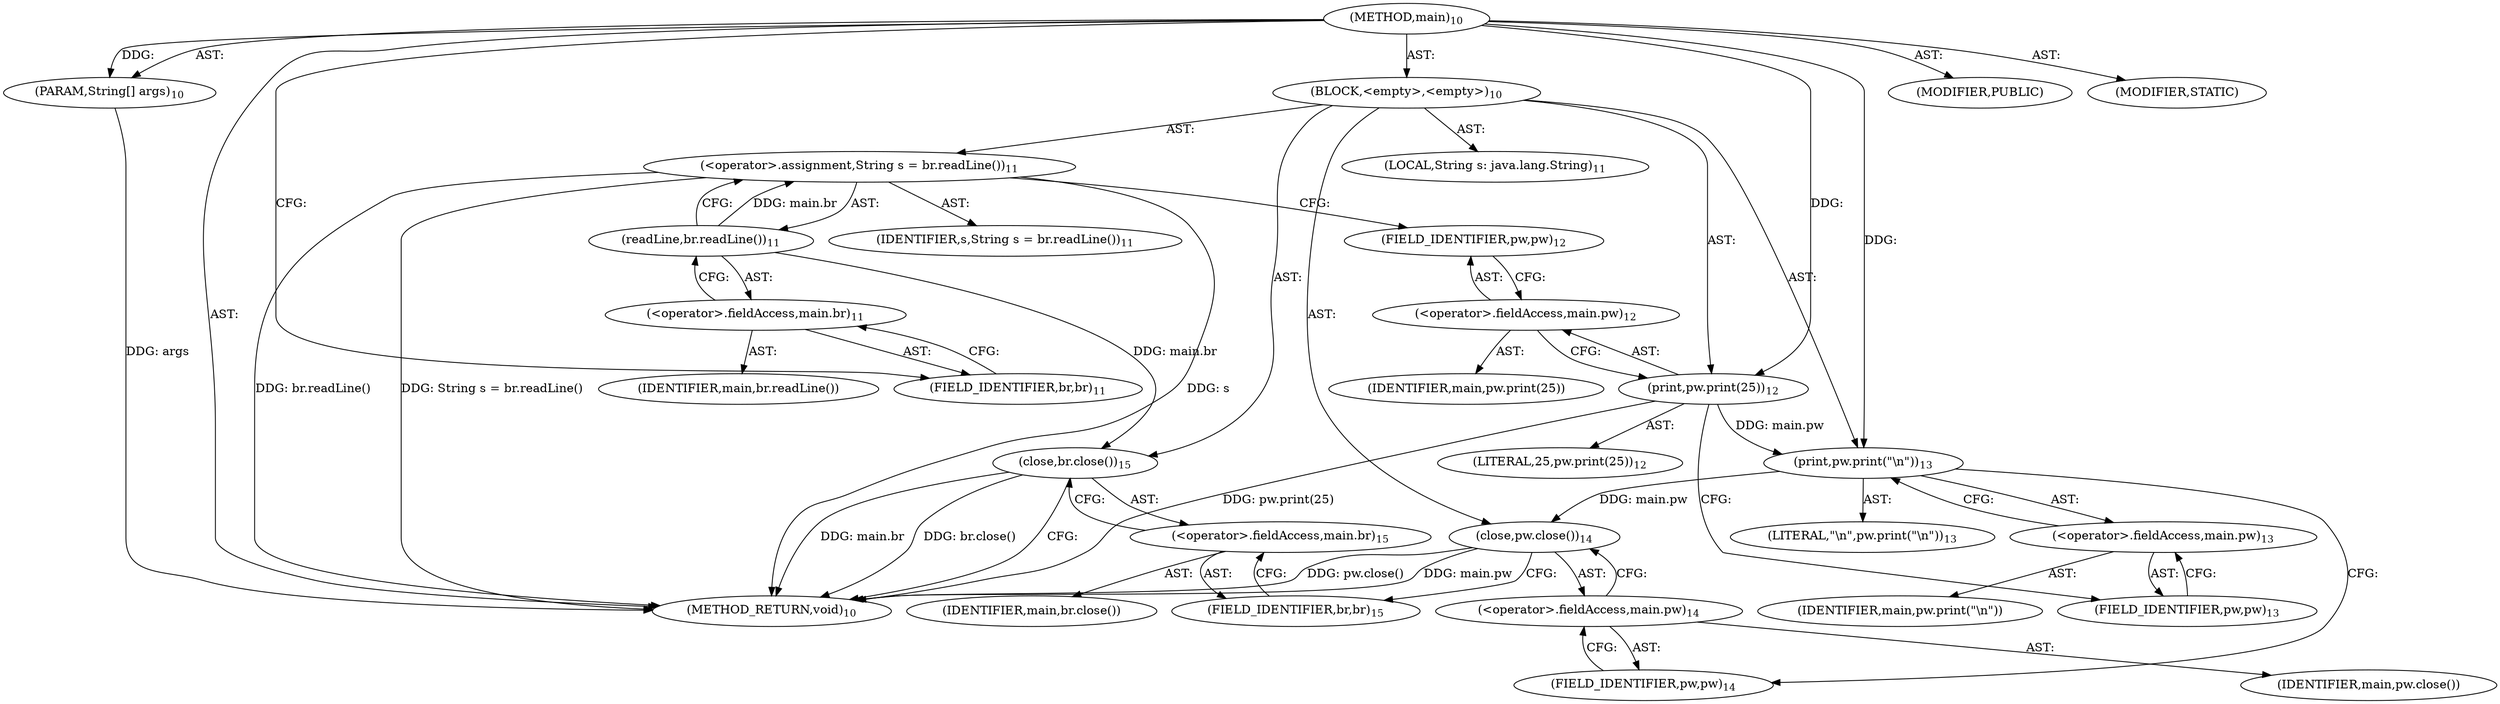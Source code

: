 digraph "main" {  
"25" [label = <(METHOD,main)<SUB>10</SUB>> ]
"26" [label = <(PARAM,String[] args)<SUB>10</SUB>> ]
"27" [label = <(BLOCK,&lt;empty&gt;,&lt;empty&gt;)<SUB>10</SUB>> ]
"28" [label = <(LOCAL,String s: java.lang.String)<SUB>11</SUB>> ]
"29" [label = <(&lt;operator&gt;.assignment,String s = br.readLine())<SUB>11</SUB>> ]
"30" [label = <(IDENTIFIER,s,String s = br.readLine())<SUB>11</SUB>> ]
"31" [label = <(readLine,br.readLine())<SUB>11</SUB>> ]
"32" [label = <(&lt;operator&gt;.fieldAccess,main.br)<SUB>11</SUB>> ]
"33" [label = <(IDENTIFIER,main,br.readLine())> ]
"34" [label = <(FIELD_IDENTIFIER,br,br)<SUB>11</SUB>> ]
"35" [label = <(print,pw.print(25))<SUB>12</SUB>> ]
"36" [label = <(&lt;operator&gt;.fieldAccess,main.pw)<SUB>12</SUB>> ]
"37" [label = <(IDENTIFIER,main,pw.print(25))> ]
"38" [label = <(FIELD_IDENTIFIER,pw,pw)<SUB>12</SUB>> ]
"39" [label = <(LITERAL,25,pw.print(25))<SUB>12</SUB>> ]
"40" [label = <(print,pw.print(&quot;\n&quot;))<SUB>13</SUB>> ]
"41" [label = <(&lt;operator&gt;.fieldAccess,main.pw)<SUB>13</SUB>> ]
"42" [label = <(IDENTIFIER,main,pw.print(&quot;\n&quot;))> ]
"43" [label = <(FIELD_IDENTIFIER,pw,pw)<SUB>13</SUB>> ]
"44" [label = <(LITERAL,&quot;\n&quot;,pw.print(&quot;\n&quot;))<SUB>13</SUB>> ]
"45" [label = <(close,pw.close())<SUB>14</SUB>> ]
"46" [label = <(&lt;operator&gt;.fieldAccess,main.pw)<SUB>14</SUB>> ]
"47" [label = <(IDENTIFIER,main,pw.close())> ]
"48" [label = <(FIELD_IDENTIFIER,pw,pw)<SUB>14</SUB>> ]
"49" [label = <(close,br.close())<SUB>15</SUB>> ]
"50" [label = <(&lt;operator&gt;.fieldAccess,main.br)<SUB>15</SUB>> ]
"51" [label = <(IDENTIFIER,main,br.close())> ]
"52" [label = <(FIELD_IDENTIFIER,br,br)<SUB>15</SUB>> ]
"53" [label = <(MODIFIER,PUBLIC)> ]
"54" [label = <(MODIFIER,STATIC)> ]
"55" [label = <(METHOD_RETURN,void)<SUB>10</SUB>> ]
  "25" -> "26"  [ label = "AST: "] 
  "25" -> "27"  [ label = "AST: "] 
  "25" -> "53"  [ label = "AST: "] 
  "25" -> "54"  [ label = "AST: "] 
  "25" -> "55"  [ label = "AST: "] 
  "27" -> "28"  [ label = "AST: "] 
  "27" -> "29"  [ label = "AST: "] 
  "27" -> "35"  [ label = "AST: "] 
  "27" -> "40"  [ label = "AST: "] 
  "27" -> "45"  [ label = "AST: "] 
  "27" -> "49"  [ label = "AST: "] 
  "29" -> "30"  [ label = "AST: "] 
  "29" -> "31"  [ label = "AST: "] 
  "31" -> "32"  [ label = "AST: "] 
  "32" -> "33"  [ label = "AST: "] 
  "32" -> "34"  [ label = "AST: "] 
  "35" -> "36"  [ label = "AST: "] 
  "35" -> "39"  [ label = "AST: "] 
  "36" -> "37"  [ label = "AST: "] 
  "36" -> "38"  [ label = "AST: "] 
  "40" -> "41"  [ label = "AST: "] 
  "40" -> "44"  [ label = "AST: "] 
  "41" -> "42"  [ label = "AST: "] 
  "41" -> "43"  [ label = "AST: "] 
  "45" -> "46"  [ label = "AST: "] 
  "46" -> "47"  [ label = "AST: "] 
  "46" -> "48"  [ label = "AST: "] 
  "49" -> "50"  [ label = "AST: "] 
  "50" -> "51"  [ label = "AST: "] 
  "50" -> "52"  [ label = "AST: "] 
  "29" -> "38"  [ label = "CFG: "] 
  "35" -> "43"  [ label = "CFG: "] 
  "40" -> "48"  [ label = "CFG: "] 
  "45" -> "52"  [ label = "CFG: "] 
  "49" -> "55"  [ label = "CFG: "] 
  "31" -> "29"  [ label = "CFG: "] 
  "36" -> "35"  [ label = "CFG: "] 
  "41" -> "40"  [ label = "CFG: "] 
  "46" -> "45"  [ label = "CFG: "] 
  "50" -> "49"  [ label = "CFG: "] 
  "32" -> "31"  [ label = "CFG: "] 
  "38" -> "36"  [ label = "CFG: "] 
  "43" -> "41"  [ label = "CFG: "] 
  "48" -> "46"  [ label = "CFG: "] 
  "52" -> "50"  [ label = "CFG: "] 
  "34" -> "32"  [ label = "CFG: "] 
  "25" -> "34"  [ label = "CFG: "] 
  "26" -> "55"  [ label = "DDG: args"] 
  "29" -> "55"  [ label = "DDG: s"] 
  "29" -> "55"  [ label = "DDG: br.readLine()"] 
  "29" -> "55"  [ label = "DDG: String s = br.readLine()"] 
  "35" -> "55"  [ label = "DDG: pw.print(25)"] 
  "45" -> "55"  [ label = "DDG: main.pw"] 
  "45" -> "55"  [ label = "DDG: pw.close()"] 
  "49" -> "55"  [ label = "DDG: main.br"] 
  "49" -> "55"  [ label = "DDG: br.close()"] 
  "25" -> "26"  [ label = "DDG: "] 
  "31" -> "29"  [ label = "DDG: main.br"] 
  "25" -> "35"  [ label = "DDG: "] 
  "35" -> "40"  [ label = "DDG: main.pw"] 
  "25" -> "40"  [ label = "DDG: "] 
  "40" -> "45"  [ label = "DDG: main.pw"] 
  "31" -> "49"  [ label = "DDG: main.br"] 
}
